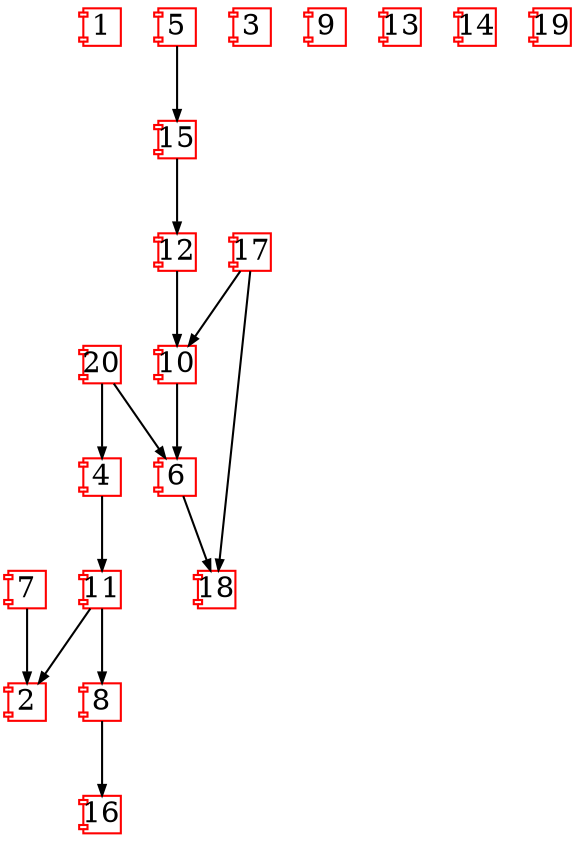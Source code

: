 digraph graphname {
 overlap=scale;
 size=7.0;
 layout=dot;
 center=1;
 concentrate=true;
 
 1 [fixedsize=true,shape=component,color=Red,height=0.25,width=0.25 ];
 2 [fixedsize=true,shape=component,color=Red,height=0.25,width=0.25 ];
 3 [fixedsize=true,shape=component,color=Red,height=0.25,width=0.25 ];
 4 [fixedsize=true,shape=component,color=Red,height=0.25,width=0.25 ];
 5 [fixedsize=true,shape=component,color=Red,height=0.25,width=0.25 ];
 6 [fixedsize=true,shape=component,color=Red,height=0.25,width=0.25 ];
 7 [fixedsize=true,shape=component,color=Red,height=0.25,width=0.25 ];
 8 [fixedsize=true,shape=component,color=Red,height=0.25,width=0.25 ];
 9 [fixedsize=true,shape=component,color=Red,height=0.25,width=0.25 ];
 10 [fixedsize=true,shape=component,color=Red,height=0.25,width=0.25 ];
 11 [fixedsize=true,shape=component,color=Red,height=0.25,width=0.25 ];
 12 [fixedsize=true,shape=component,color=Red,height=0.25,width=0.25 ];
 13 [fixedsize=true,shape=component,color=Red,height=0.25,width=0.25 ];
 14 [fixedsize=true,shape=component,color=Red,height=0.25,width=0.25 ];
 15 [fixedsize=true,shape=component,color=Red,height=0.25,width=0.25 ];
 16 [fixedsize=true,shape=component,color=Red,height=0.25,width=0.25 ];
 17 [fixedsize=true,shape=component,color=Red,height=0.25,width=0.25 ];
 18 [fixedsize=true,shape=component,color=Red,height=0.25,width=0.25 ];
 19 [fixedsize=true,shape=component,color=Red,height=0.25,width=0.25 ];
 20 [fixedsize=true,shape=component,color=Red,height=0.25,width=0.25 ];
 4 -> 11 [fontsize=1.0,arrowtype=normal,arrowsize=0.5 ];
 5 -> 15 [fontsize=1.0,arrowtype=normal,arrowsize=0.5 ];
 6 -> 18 [fontsize=1.0,arrowtype=normal,arrowsize=0.5 ];
 7 -> 2 [fontsize=1.0,arrowtype=normal,arrowsize=0.5 ];
 8 -> 16 [fontsize=1.0,arrowtype=normal,arrowsize=0.5 ];
 10 -> 6 [fontsize=1.0,arrowtype=normal,arrowsize=0.5 ];
 11 -> 2 [fontsize=1.0,arrowtype=normal,arrowsize=0.5 ];
 11 -> 8 [fontsize=1.0,arrowtype=normal,arrowsize=0.5 ];
 12 -> 10 [fontsize=1.0,arrowtype=normal,arrowsize=0.5 ];
 15 -> 12 [fontsize=1.0,arrowtype=normal,arrowsize=0.5 ];
 17 -> 10 [fontsize=1.0,arrowtype=normal,arrowsize=0.5 ];
 17 -> 18 [fontsize=1.0,arrowtype=normal,arrowsize=0.5 ];
 20 -> 4 [fontsize=1.0,arrowtype=normal,arrowsize=0.5 ];
 20 -> 6 [fontsize=1.0,arrowtype=normal,arrowsize=0.5 ];
}
